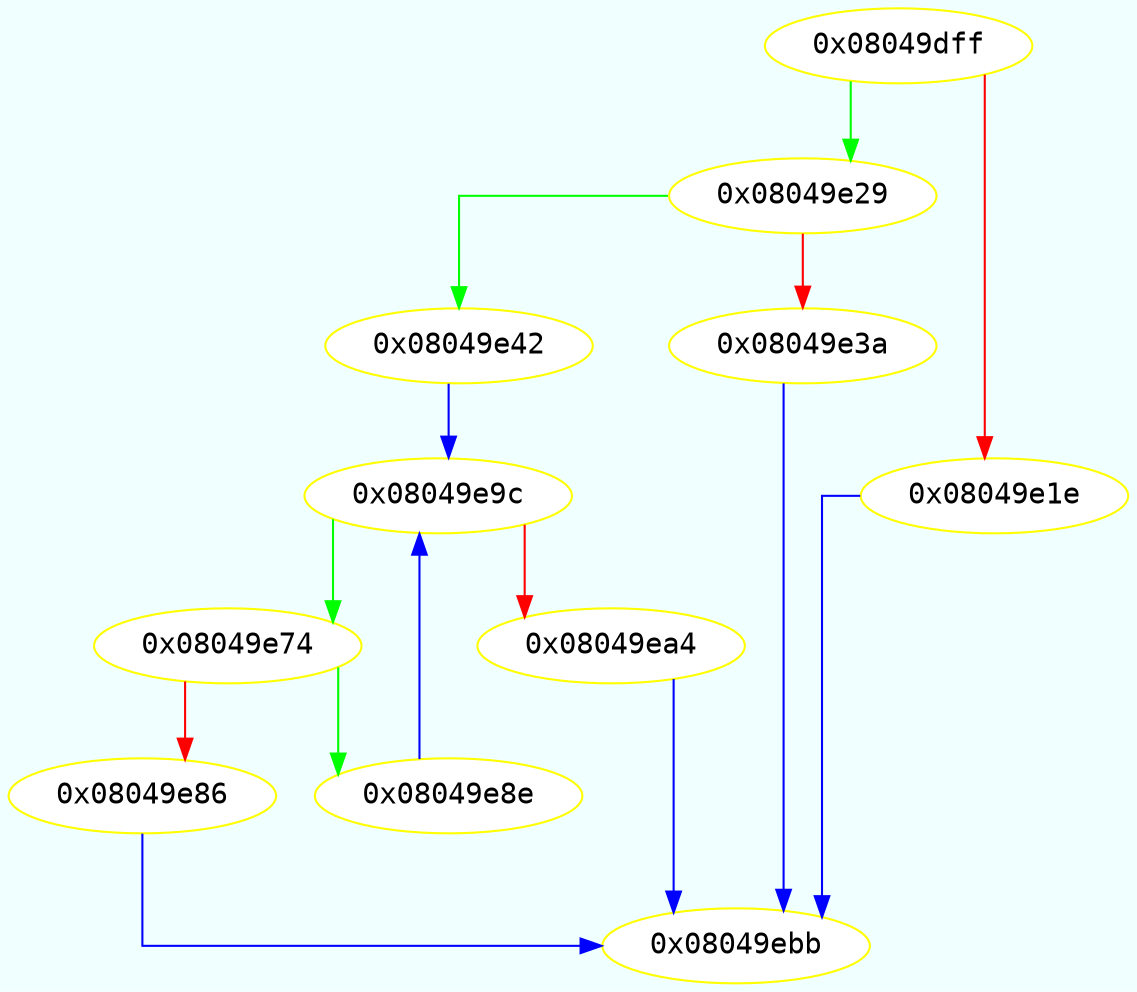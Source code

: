 digraph code {
	graph [bgcolor=azure fontsize=8 fontname="Courier" splines="ortho"];
	node [fillcolor=gray style=filled];
	edge [arrowhead="normal"];
	"0x08049dff" -> "0x08049e29" [color="green"];
	"0x08049dff" -> "0x08049e1e" [color="red"];
	"0x08049dff" [URL="sym.fac/0x08049dff", fillcolor="white",color="yellow", fontname="Courier",label="0x08049dff"]
	"0x08049e1e" -> "0x08049ebb" [color="blue"];
	"0x08049e1e" [URL="sym.fac/0x08049e1e", fillcolor="white",color="yellow", fontname="Courier",label="0x08049e1e"]
	"0x08049e29" -> "0x08049e42" [color="green"];
	"0x08049e29" -> "0x08049e3a" [color="red"];
	"0x08049e29" [URL="sym.fac/0x08049e29", fillcolor="white",color="yellow", fontname="Courier",label="0x08049e29"]
	"0x08049e3a" -> "0x08049ebb" [color="blue"];
	"0x08049e3a" [URL="sym.fac/0x08049e3a", fillcolor="white",color="yellow", fontname="Courier",label="0x08049e3a"]
	"0x08049e42" -> "0x08049e9c" [color="blue"];
	"0x08049e42" [URL="sym.fac/0x08049e42", fillcolor="white",color="yellow", fontname="Courier",label="0x08049e42"]
	"0x08049e74" -> "0x08049e8e" [color="green"];
	"0x08049e74" -> "0x08049e86" [color="red"];
	"0x08049e74" [URL="sym.fac/0x08049e74", fillcolor="white",color="yellow", fontname="Courier",label="0x08049e74"]
	"0x08049e86" -> "0x08049ebb" [color="blue"];
	"0x08049e86" [URL="sym.fac/0x08049e86", fillcolor="white",color="yellow", fontname="Courier",label="0x08049e86"]
	"0x08049e8e" -> "0x08049e9c" [color="blue"];
	"0x08049e8e" [URL="sym.fac/0x08049e8e", fillcolor="white",color="yellow", fontname="Courier",label="0x08049e8e"]
	"0x08049e9c" -> "0x08049e74" [color="green"];
	"0x08049e9c" -> "0x08049ea4" [color="red"];
	"0x08049e9c" [URL="sym.fac/0x08049e9c", fillcolor="white",color="yellow", fontname="Courier",label="0x08049e9c"]
	"0x08049ea4" -> "0x08049ebb" [color="blue"];
	"0x08049ea4" [URL="sym.fac/0x08049ea4", fillcolor="white",color="yellow", fontname="Courier",label="0x08049ea4"]
	"0x08049ebb" [URL="sym.fac/0x08049ebb", fillcolor="white",color="yellow", fontname="Courier",label="0x08049ebb"]
}
